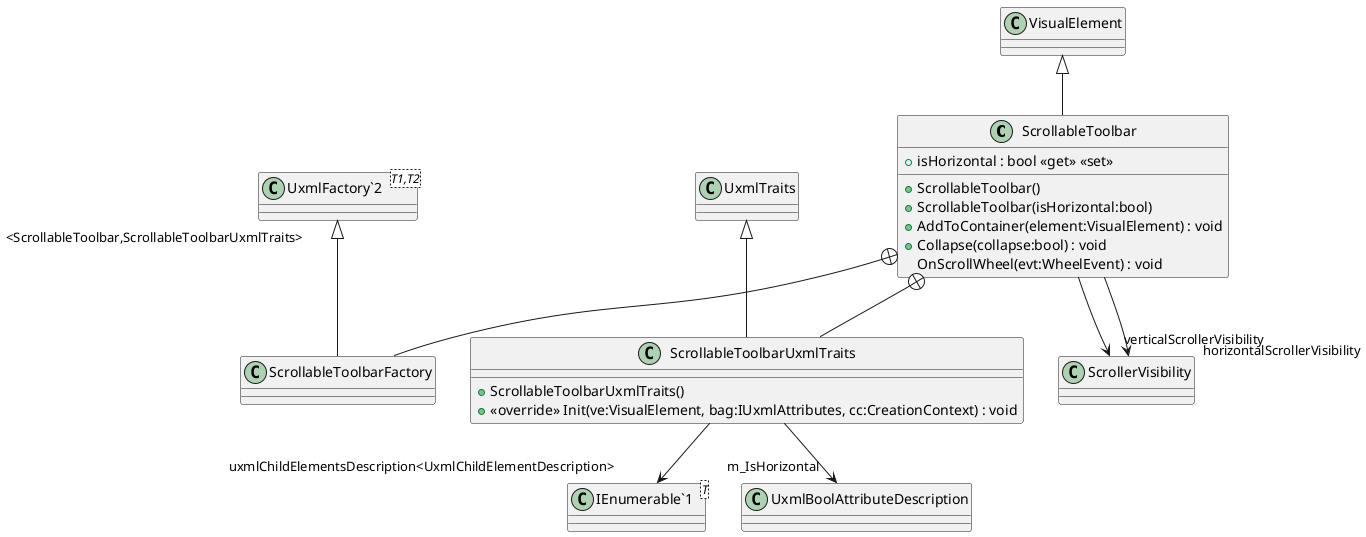@startuml
class ScrollableToolbar {
    + isHorizontal : bool <<get>> <<set>>
    + ScrollableToolbar()
    + ScrollableToolbar(isHorizontal:bool)
    + AddToContainer(element:VisualElement) : void
    + Collapse(collapse:bool) : void
    OnScrollWheel(evt:WheelEvent) : void
}
class ScrollableToolbarFactory {
}
class ScrollableToolbarUxmlTraits {
    + ScrollableToolbarUxmlTraits()
    + <<override>> Init(ve:VisualElement, bag:IUxmlAttributes, cc:CreationContext) : void
}
class "UxmlFactory`2"<T1,T2> {
}
class "IEnumerable`1"<T> {
}
VisualElement <|-- ScrollableToolbar
ScrollableToolbar --> "verticalScrollerVisibility" ScrollerVisibility
ScrollableToolbar --> "horizontalScrollerVisibility" ScrollerVisibility
ScrollableToolbar +-- ScrollableToolbarFactory
"UxmlFactory`2" "<ScrollableToolbar,ScrollableToolbarUxmlTraits>" <|-- ScrollableToolbarFactory
ScrollableToolbar +-- ScrollableToolbarUxmlTraits
UxmlTraits <|-- ScrollableToolbarUxmlTraits
ScrollableToolbarUxmlTraits --> "m_IsHorizontal" UxmlBoolAttributeDescription
ScrollableToolbarUxmlTraits --> "uxmlChildElementsDescription<UxmlChildElementDescription>" "IEnumerable`1"
@enduml
